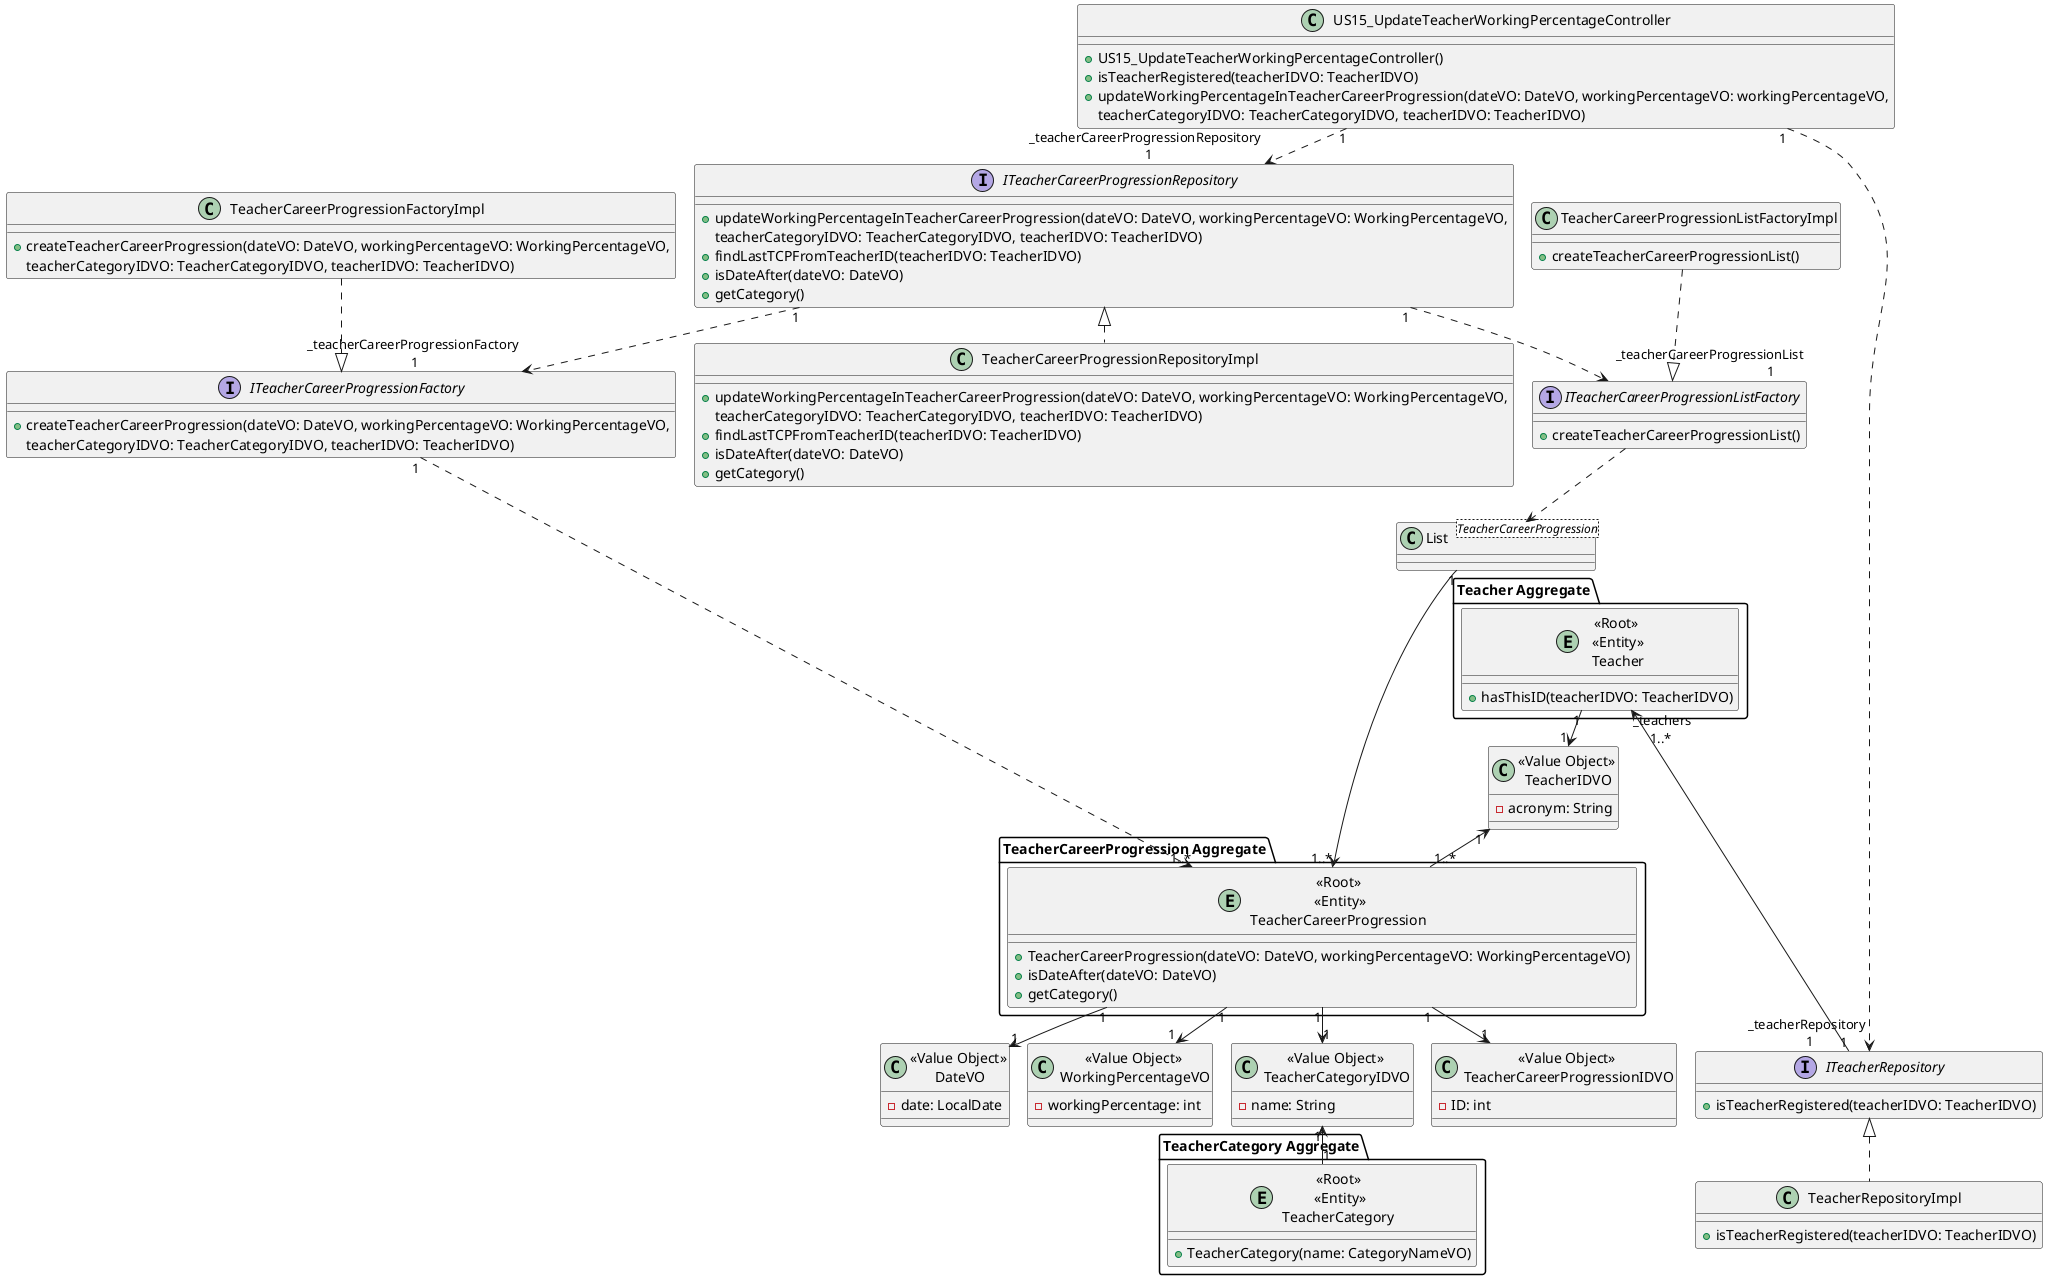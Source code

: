 @startuml
!pragma layout smetana
skinparam ranksep 100
skinparam nodesep 100

class US15_UpdateTeacherWorkingPercentageController {
    +US15_UpdateTeacherWorkingPercentageController()
    +isTeacherRegistered(teacherIDVO: TeacherIDVO)
    +updateWorkingPercentageInTeacherCareerProgression(dateVO: DateVO, workingPercentageVO: workingPercentageVO,
    teacherCategoryIDVO: TeacherCategoryIDVO, teacherIDVO: TeacherIDVO)
}

package "Teacher Aggregate" {
    entity "<<Root>>\n <<Entity>>\n Teacher" {
         +hasThisID(teacherIDVO: TeacherIDVO)
    }
}

class "<<Value Object>>\n TeacherIDVO" {
        -acronym: String
    }


package "TeacherCareerProgression Aggregate" {
    entity "<<Root>>\n <<Entity>>\nTeacherCareerProgression" {
        +TeacherCareerProgression(dateVO: DateVO, workingPercentageVO: WorkingPercentageVO)
        +isDateAfter(dateVO: DateVO)
        +getCategory()
    }
}

    class "<<Value Object>>\n TeacherCareerProgressionIDVO" {
          -ID: int
    }

    class "<<Value Object>>\n DateVO" {
          -date: LocalDate
    }

    class "<<Value Object>>\n WorkingPercentageVO" {
              -workingPercentage: int
   }

class TeacherCareerProgressionRepositoryImpl {
    +updateWorkingPercentageInTeacherCareerProgression(dateVO: DateVO, workingPercentageVO: WorkingPercentageVO,
    teacherCategoryIDVO: TeacherCategoryIDVO, teacherIDVO: TeacherIDVO)
    +findLastTCPFromTeacherID(teacherIDVO: TeacherIDVO)
    +isDateAfter(dateVO: DateVO)
    +getCategory()
}

class TeacherRepositoryImpl {
    +isTeacherRegistered(teacherIDVO: TeacherIDVO)
}

package "TeacherCategory Aggregate" {
    entity "<<Root>>\n <<Entity>>\nTeacherCategory" {
        + TeacherCategory(name: CategoryNameVO)
    }
}

interface ITeacherCareerProgressionRepository {
    +updateWorkingPercentageInTeacherCareerProgression(dateVO: DateVO, workingPercentageVO: WorkingPercentageVO,
    teacherCategoryIDVO: TeacherCategoryIDVO, teacherIDVO: TeacherIDVO)
    +findLastTCPFromTeacherID(teacherIDVO: TeacherIDVO)
    +isDateAfter(dateVO: DateVO)
    +getCategory()
}

interface ITeacherRepository {
    +isTeacherRegistered(teacherIDVO: TeacherIDVO)
}

class "<<Value Object>>\n TeacherCategoryIDVO" {
                -name: String
}

class TeacherCareerProgressionFactoryImpl {
    +createTeacherCareerProgression(dateVO: DateVO, workingPercentageVO: WorkingPercentageVO,
                                        teacherCategoryIDVO: TeacherCategoryIDVO, teacherIDVO: TeacherIDVO)
}

interface ITeacherCareerProgressionFactory {
    +createTeacherCareerProgression(dateVO: DateVO, workingPercentageVO: WorkingPercentageVO,
                                        teacherCategoryIDVO: TeacherCategoryIDVO, teacherIDVO: TeacherIDVO)
}

class TeacherCareerProgressionListFactoryImpl {
    +createTeacherCareerProgressionList()
}

interface ITeacherCareerProgressionListFactory {
    +createTeacherCareerProgressionList()
}

class List<TeacherCareerProgression> {
}

US15_UpdateTeacherWorkingPercentageController "1" ..> "_teacherRepository \n 1" ITeacherRepository
US15_UpdateTeacherWorkingPercentageController "1" ..> "_teacherCareerProgressionRepository \n 1" ITeacherCareerProgressionRepository
"<<Root>>\n <<Entity>>\n Teacher" "_teachers         \n 1..*           " <---- "1" ITeacherRepository
"<<Value Object>>\n TeacherIDVO" "1  " <-- "\n 1..*     " "<<Root>>\n <<Entity>>\nTeacherCareerProgression"
ITeacherCareerProgressionRepository "1" ..> "_teacherCareerProgressionFactory \n1" ITeacherCareerProgressionFactory
ITeacherCareerProgressionFactory "1" ..> "   \n        1..*" "<<Root>>\n <<Entity>>\nTeacherCareerProgression"
ITeacherCareerProgressionRepository "1" ..> "  _teacherCareerProgressionList \n                                     1" ITeacherCareerProgressionListFactory
TeacherCareerProgressionFactoryImpl ..|> ITeacherCareerProgressionFactory
TeacherCareerProgressionListFactoryImpl ..|> ITeacherCareerProgressionListFactory
ITeacherCareerProgressionListFactory ..> List
List "1" ----> "1..*" "<<Root>>\n <<Entity>>\nTeacherCareerProgression"
"<<Root>>\n <<Entity>>\n Teacher" "1" --> "1" "<<Value Object>>\n TeacherIDVO"
"<<Root>>\n <<Entity>>\nTeacherCareerProgression" "1" --> "1" "<<Value Object>>\n TeacherCareerProgressionIDVO"
"<<Root>>\n <<Entity>>\nTeacherCareerProgression" "1" --> "1" "<<Value Object>>\n DateVO"
"<<Root>>\n <<Entity>>\nTeacherCareerProgression" "1" --> "1" "<<Value Object>>\n WorkingPercentageVO"
"<<Root>>\n <<Entity>>\nTeacherCareerProgression" "1" --> "1" "<<Value Object>>\n TeacherCategoryIDVO"
"<<Value Object>>\n TeacherCategoryIDVO" "1" <-- "1" "<<Root>>\n <<Entity>>\nTeacherCategory"
ITeacherCareerProgressionRepository <|.. TeacherCareerProgressionRepositoryImpl
ITeacherRepository <|.. TeacherRepositoryImpl

@enduml